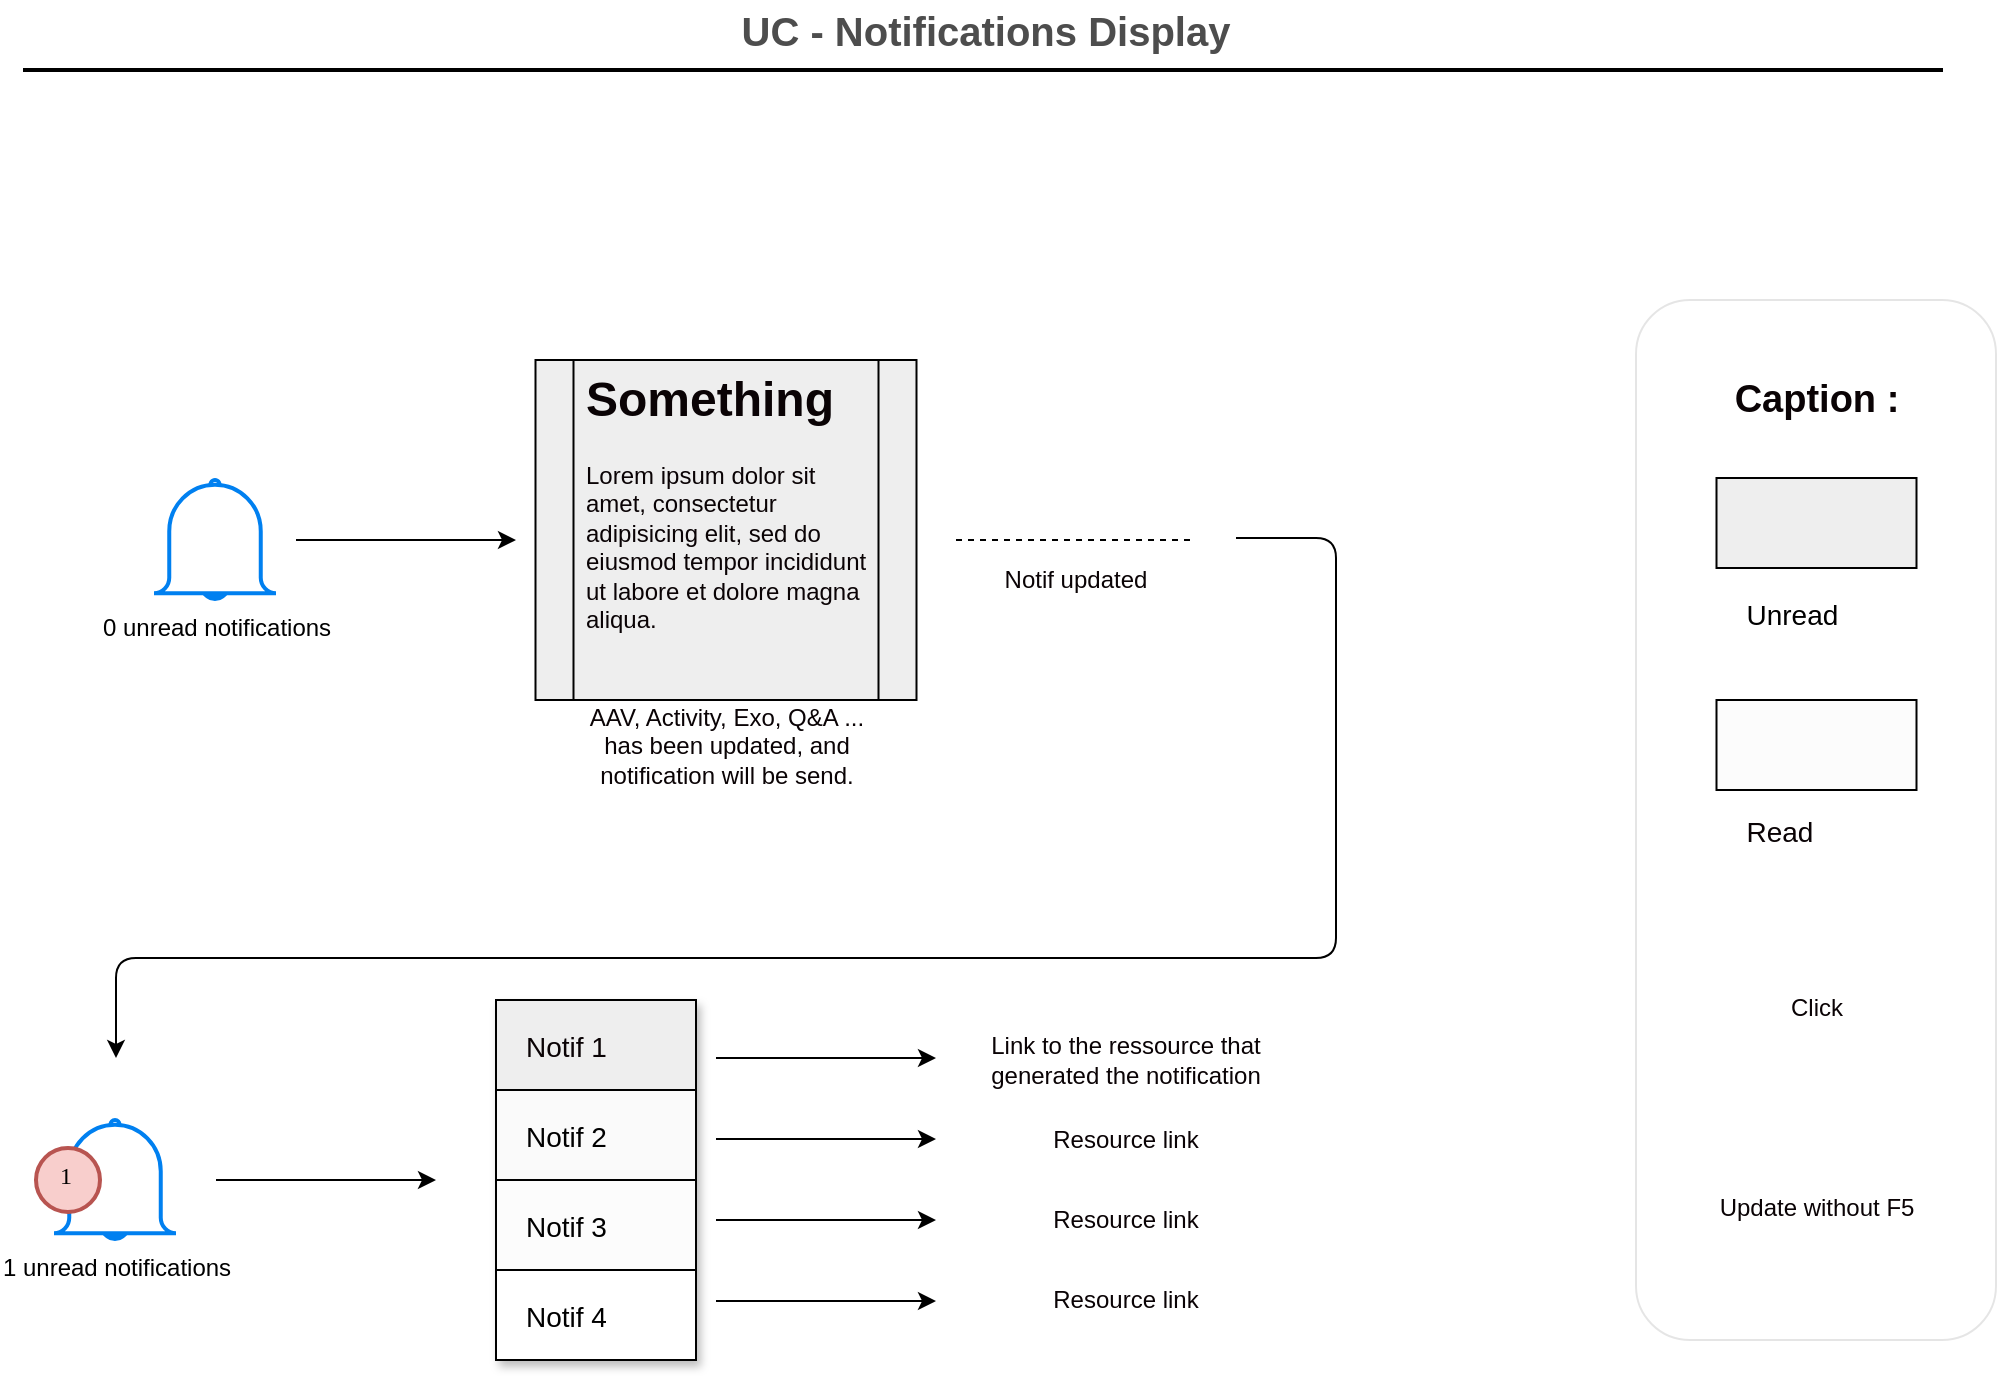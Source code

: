 <mxfile version="12.9.5" type="device"><diagram id="C2fSY1v2SiZeoUbDoYyL" name="Page-1"><mxGraphModel dx="932" dy="687" grid="1" gridSize="10" guides="1" tooltips="1" connect="1" arrows="1" fold="1" page="1" pageScale="1" pageWidth="1169" pageHeight="827" math="0" shadow="0"><root><mxCell id="0"/><mxCell id="1" parent="0"/><mxCell id="xg1K47UW7qUSXcuuvveo-123" value="" style="rounded=1;whiteSpace=wrap;html=1;shadow=0;glass=0;strokeOpacity=10;fillOpacity=60;container=0;backgroundOutline=1;dropTarget=1;" parent="1" vertex="1"><mxGeometry x="910" y="200" width="180" height="520" as="geometry"/></mxCell><mxCell id="3ne1QswCM8ZiEu4GHsYG-31" value="UC - Notifications Display" style="text;html=1;strokeColor=none;fillColor=none;align=center;verticalAlign=middle;whiteSpace=wrap;rounded=0;fontStyle=1;fontSize=20;fontColor=#4D4D4D;" parent="1" vertex="1"><mxGeometry x="189.5" y="50" width="790" height="30" as="geometry"/></mxCell><mxCell id="3ne1QswCM8ZiEu4GHsYG-32" value="" style="line;strokeWidth=2;html=1;fontSize=20;fontColor=#4D4D4D;" parent="1" vertex="1"><mxGeometry x="103.5" y="80" width="960" height="10" as="geometry"/></mxCell><mxCell id="xg1K47UW7qUSXcuuvveo-1" value="0 unread notifications" style="html=1;verticalLabelPosition=bottom;align=center;labelBackgroundColor=#ffffff;verticalAlign=top;strokeWidth=2;strokeColor=#0080F0;shadow=0;dashed=0;shape=mxgraph.ios7.icons.bell;" parent="1" vertex="1"><mxGeometry x="169" y="290" width="61" height="60" as="geometry"/></mxCell><mxCell id="xg1K47UW7qUSXcuuvveo-5" value="" style="dashed=0;align=center;fontSize=12;shape=rect;fillColor=#ffffff;strokeColor=#000000;shadow=1;" parent="1" vertex="1"><mxGeometry x="340" y="550" width="100" height="180" as="geometry"/></mxCell><mxCell id="xg1K47UW7qUSXcuuvveo-6" value="Notif 1" style="text;fontColor=#0A0305;verticalAlign=middle;spacingLeft=13;fontSize=14;resizeWidth=1;fillColor=#EEEEEE;strokeColor=#000000;" parent="xg1K47UW7qUSXcuuvveo-5" vertex="1"><mxGeometry width="100" height="45" relative="1" as="geometry"/></mxCell><mxCell id="xg1K47UW7qUSXcuuvveo-7" value="Notif 2" style="text;fontColor=#000000;verticalAlign=middle;spacingLeft=13;fontSize=14;fillColor=#FAFAFA;resizeWidth=1;strokeColor=#000000;" parent="xg1K47UW7qUSXcuuvveo-5" vertex="1"><mxGeometry width="100" height="45" relative="1" as="geometry"><mxPoint y="45" as="offset"/></mxGeometry></mxCell><mxCell id="xg1K47UW7qUSXcuuvveo-8" value="Notif 3" style="text;fontColor=#000000;verticalAlign=middle;spacingLeft=13;fontSize=14;resizeWidth=1;fillColor=#FCFCFC;strokeColor=#000000;" parent="xg1K47UW7qUSXcuuvveo-5" vertex="1"><mxGeometry width="100" height="45" relative="1" as="geometry"><mxPoint y="90" as="offset"/></mxGeometry></mxCell><mxCell id="xg1K47UW7qUSXcuuvveo-9" value="Notif 4" style="text;fontColor=#000000;verticalAlign=middle;spacingLeft=13;fontSize=14;resizeWidth=1;strokeColor=#000000;" parent="xg1K47UW7qUSXcuuvveo-5" vertex="1"><mxGeometry width="100" height="45" relative="1" as="geometry"><mxPoint y="135" as="offset"/></mxGeometry></mxCell><mxCell id="xg1K47UW7qUSXcuuvveo-78" value="" style="shape=image;html=1;verticalAlign=top;verticalLabelPosition=bottom;labelBackgroundColor=#ffffff;imageAspect=0;aspect=fixed;image=https://cdn2.iconfinder.com/data/icons/function_icon_set/circle_red.png;strokeColor=#000000;fillColor=#EEEEEE;fontColor=#0A0305;" parent="xg1K47UW7qUSXcuuvveo-5" vertex="1"><mxGeometry x="70" y="13" width="20" height="20" as="geometry"/></mxCell><mxCell id="xg1K47UW7qUSXcuuvveo-75" value="" style="endArrow=classic;html=1;" parent="1" edge="1"><mxGeometry width="50" height="50" relative="1" as="geometry"><mxPoint x="240" y="320" as="sourcePoint"/><mxPoint x="350" y="320" as="targetPoint"/></mxGeometry></mxCell><mxCell id="xg1K47UW7qUSXcuuvveo-81" value="" style="endArrow=classic;html=1;fontColor=#0A0305;" parent="1" edge="1"><mxGeometry width="50" height="50" relative="1" as="geometry"><mxPoint x="450" y="579" as="sourcePoint"/><mxPoint x="560" y="579" as="targetPoint"/></mxGeometry></mxCell><mxCell id="xg1K47UW7qUSXcuuvveo-82" value="" style="endArrow=classic;html=1;fontColor=#0A0305;" parent="1" edge="1"><mxGeometry width="50" height="50" relative="1" as="geometry"><mxPoint x="450" y="619.5" as="sourcePoint"/><mxPoint x="560" y="619.5" as="targetPoint"/></mxGeometry></mxCell><mxCell id="xg1K47UW7qUSXcuuvveo-85" value="Link to the ressource that generated the notification" style="text;html=1;strokeColor=none;fillColor=none;align=center;verticalAlign=middle;whiteSpace=wrap;rounded=0;fontColor=#0A0305;" parent="1" vertex="1"><mxGeometry x="570" y="570" width="170" height="20" as="geometry"/></mxCell><mxCell id="xg1K47UW7qUSXcuuvveo-86" value="Resource link" style="text;html=1;strokeColor=none;fillColor=none;align=center;verticalAlign=middle;whiteSpace=wrap;rounded=0;fontColor=#0A0305;" parent="1" vertex="1"><mxGeometry x="570" y="650" width="170" height="20" as="geometry"/></mxCell><mxCell id="xg1K47UW7qUSXcuuvveo-88" value="Resource link" style="text;html=1;strokeColor=none;fillColor=none;align=center;verticalAlign=middle;whiteSpace=wrap;rounded=0;fontColor=#0A0305;" parent="1" vertex="1"><mxGeometry x="570" y="690" width="170" height="20" as="geometry"/></mxCell><mxCell id="xg1K47UW7qUSXcuuvveo-90" value="Resource link" style="text;html=1;strokeColor=none;fillColor=none;align=center;verticalAlign=middle;whiteSpace=wrap;rounded=0;fontColor=#0A0305;" parent="1" vertex="1"><mxGeometry x="570" y="610" width="170" height="20" as="geometry"/></mxCell><mxCell id="xg1K47UW7qUSXcuuvveo-93" value="" style="endArrow=classic;html=1;fontColor=#0A0305;" parent="1" edge="1"><mxGeometry width="50" height="50" relative="1" as="geometry"><mxPoint x="710" y="319" as="sourcePoint"/><mxPoint x="150" y="579" as="targetPoint"/><Array as="points"><mxPoint x="760" y="319"/><mxPoint x="760" y="399"/><mxPoint x="760" y="529"/><mxPoint x="150" y="529"/></Array></mxGeometry></mxCell><mxCell id="xg1K47UW7qUSXcuuvveo-94" value="&lt;br&gt;&lt;br&gt;&lt;br&gt;&lt;br&gt;&lt;br&gt;&lt;br&gt;&lt;br&gt;&lt;br&gt;&lt;br&gt;&lt;br&gt;&lt;br&gt;&lt;br&gt;&lt;br&gt;&lt;br&gt;&lt;div&gt;&lt;br&gt;&lt;/div&gt;&lt;div&gt;AAV, Activity, Exo, Q&amp;amp;A ... has been updated, and notification will be send.&lt;/div&gt;" style="shape=process;whiteSpace=wrap;html=1;backgroundOutline=1;strokeColor=#000000;fillColor=#EEEEEE;fontColor=#0A0305;" parent="1" vertex="1"><mxGeometry x="359.75" y="230" width="190.5" height="170" as="geometry"/></mxCell><mxCell id="xg1K47UW7qUSXcuuvveo-96" value="&lt;h1&gt;Something&lt;/h1&gt;&lt;p&gt;Lorem ipsum dolor sit amet, consectetur adipisicing elit, sed do eiusmod tempor incididunt ut labore et dolore magna aliqua.&lt;/p&gt;" style="text;html=1;strokeColor=none;fillColor=none;spacing=5;spacingTop=-20;whiteSpace=wrap;overflow=hidden;rounded=0;fontColor=#0A0305;" parent="1" vertex="1"><mxGeometry x="380" y="230" width="150" height="150" as="geometry"/></mxCell><mxCell id="xg1K47UW7qUSXcuuvveo-98" value="" style="endArrow=none;dashed=1;html=1;fontColor=#0A0305;" parent="1" edge="1"><mxGeometry width="50" height="50" relative="1" as="geometry"><mxPoint x="570" y="320" as="sourcePoint"/><mxPoint x="690" y="320" as="targetPoint"/></mxGeometry></mxCell><mxCell id="xg1K47UW7qUSXcuuvveo-100" value="Notif updated" style="text;html=1;strokeColor=none;fillColor=none;align=center;verticalAlign=middle;whiteSpace=wrap;rounded=0;fontColor=#0A0305;" parent="1" vertex="1"><mxGeometry x="580" y="330" width="100" height="20" as="geometry"/></mxCell><mxCell id="xg1K47UW7qUSXcuuvveo-101" value="1 unread notifications" style="html=1;verticalLabelPosition=bottom;align=center;labelBackgroundColor=#ffffff;verticalAlign=top;strokeWidth=2;strokeColor=#0080F0;shadow=0;dashed=0;shape=mxgraph.ios7.icons.bell;" parent="1" vertex="1"><mxGeometry x="119" y="610" width="61" height="60" as="geometry"/></mxCell><mxCell id="xg1K47UW7qUSXcuuvveo-102" value="1" style="ellipse;whiteSpace=wrap;html=1;aspect=fixed;strokeWidth=2;fontFamily=Tahoma;spacingBottom=4;spacingRight=2;strokeColor=#b85450;fillColor=#f8cecc;" parent="1" vertex="1"><mxGeometry x="110" y="624" width="32" height="32" as="geometry"/></mxCell><mxCell id="xg1K47UW7qUSXcuuvveo-104" value="" style="shape=image;html=1;verticalAlign=top;verticalLabelPosition=bottom;labelBackgroundColor=#ffffff;imageAspect=0;aspect=fixed;image=https://cdn3.iconfinder.com/data/icons/faticons/32/sync-01-128.png;strokeColor=#000000;fillColor=#EEEEEE;fontColor=#0A0305;" parent="1" vertex="1"><mxGeometry x="605" y="250" width="50" height="50" as="geometry"/></mxCell><mxCell id="xg1K47UW7qUSXcuuvveo-107" value="" style="endArrow=classic;html=1;" parent="1" edge="1"><mxGeometry width="50" height="50" relative="1" as="geometry"><mxPoint x="200" y="640" as="sourcePoint"/><mxPoint x="310" y="640" as="targetPoint"/></mxGeometry></mxCell><mxCell id="xg1K47UW7qUSXcuuvveo-118" value="Unread" style="text;fontColor=#000000;verticalAlign=middle;spacingLeft=13;fontSize=14;fillColor=#eeeeee;resizeWidth=1;strokeColor=#000000;" parent="1" vertex="1"><mxGeometry x="950.25" y="289" width="100" height="45" as="geometry"><mxPoint y="45" as="offset"/></mxGeometry></mxCell><mxCell id="xg1K47UW7qUSXcuuvveo-119" value="" style="shape=image;html=1;verticalAlign=top;verticalLabelPosition=bottom;labelBackgroundColor=#ffffff;imageAspect=0;aspect=fixed;image=https://cdn2.iconfinder.com/data/icons/function_icon_set/circle_red.png;strokeColor=#000000;fillColor=#EEEEEE;fontColor=#0A0305;" parent="1" vertex="1"><mxGeometry x="1016.75" y="301.5" width="20" height="20" as="geometry"/></mxCell><mxCell id="xg1K47UW7qUSXcuuvveo-120" value="&#xA;&#xA;&#xA;&#xA;&#xA;Read" style="text;fontColor=#0A0305;verticalAlign=middle;spacingLeft=13;fontSize=14;resizeWidth=1;fillColor=#FCFCFC;strokeColor=#000000;" parent="1" vertex="1"><mxGeometry x="950.25" y="400" width="100" height="45" as="geometry"/></mxCell><mxCell id="xg1K47UW7qUSXcuuvveo-121" value="&lt;font style=&quot;font-size: 19px&quot;&gt;&lt;b&gt;Caption :&lt;/b&gt;&lt;/font&gt;" style="text;html=1;strokeColor=none;fillColor=none;align=center;verticalAlign=middle;whiteSpace=wrap;rounded=0;fontColor=#0A0305;" parent="1" vertex="1"><mxGeometry x="937" y="230" width="126.5" height="40" as="geometry"/></mxCell><mxCell id="xg1K47UW7qUSXcuuvveo-124" value="Update without F5" style="shape=image;html=1;verticalAlign=top;verticalLabelPosition=bottom;labelBackgroundColor=#ffffff;imageAspect=0;aspect=fixed;image=https://cdn3.iconfinder.com/data/icons/faticons/32/sync-01-128.png;strokeColor=#000000;fillColor=#EEEEEE;fontColor=#0A0305;" parent="1" vertex="1"><mxGeometry x="975" y="590" width="50" height="50" as="geometry"/></mxCell><mxCell id="xg1K47UW7qUSXcuuvveo-129" value="" style="shape=image;html=1;verticalAlign=top;verticalLabelPosition=bottom;labelBackgroundColor=#ffffff;imageAspect=0;aspect=fixed;image=https://cdn0.iconfinder.com/data/icons/very-basic-android-l-lollipop-icon-pack/24/cursor-128.png;rounded=1;shadow=0;glass=0;strokeColor=#000000;fillColor=#FCFCFC;fontColor=#0A0305;" parent="1" vertex="1"><mxGeometry x="150" y="650" width="30" height="30" as="geometry"/></mxCell><mxCell id="xg1K47UW7qUSXcuuvveo-131" value="Click" style="shape=image;html=1;verticalAlign=top;verticalLabelPosition=bottom;labelBackgroundColor=#ffffff;imageAspect=0;aspect=fixed;image=https://cdn0.iconfinder.com/data/icons/very-basic-android-l-lollipop-icon-pack/24/cursor-128.png;rounded=1;shadow=0;glass=0;strokeColor=#000000;fillColor=#FCFCFC;fontColor=#0A0305;" parent="1" vertex="1"><mxGeometry x="985" y="510" width="30" height="30" as="geometry"/></mxCell><mxCell id="RsnAJFd07VddwdSu8gMf-9" value="" style="endArrow=classic;html=1;fontColor=#0A0305;" edge="1" parent="1"><mxGeometry width="50" height="50" relative="1" as="geometry"><mxPoint x="450" y="660" as="sourcePoint"/><mxPoint x="560" y="660" as="targetPoint"/></mxGeometry></mxCell><mxCell id="RsnAJFd07VddwdSu8gMf-10" value="" style="endArrow=classic;html=1;fontColor=#0A0305;" edge="1" parent="1"><mxGeometry width="50" height="50" relative="1" as="geometry"><mxPoint x="450" y="700.5" as="sourcePoint"/><mxPoint x="560" y="700.5" as="targetPoint"/></mxGeometry></mxCell></root></mxGraphModel></diagram></mxfile>